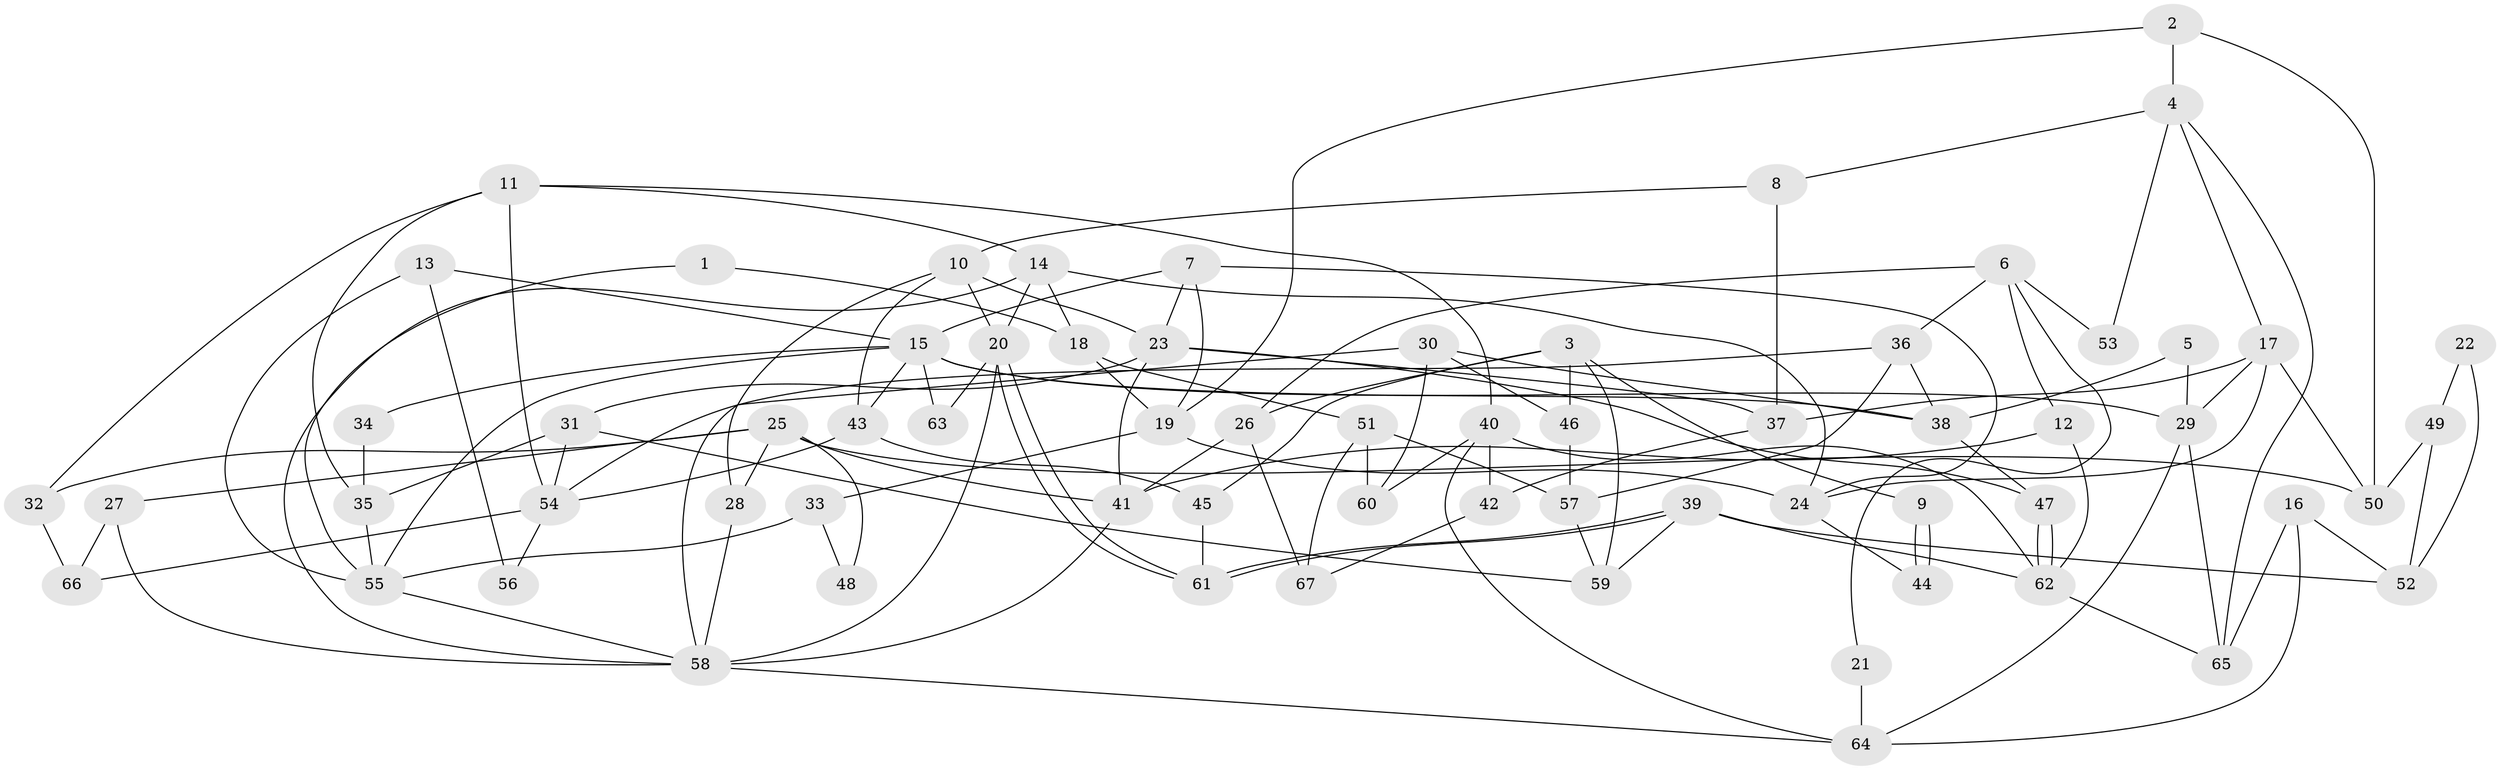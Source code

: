 // coarse degree distribution, {3: 0.10638297872340426, 8: 0.06382978723404255, 2: 0.1702127659574468, 4: 0.2978723404255319, 5: 0.2127659574468085, 6: 0.10638297872340426, 1: 0.02127659574468085, 10: 0.02127659574468085}
// Generated by graph-tools (version 1.1) at 2025/37/03/04/25 23:37:14]
// undirected, 67 vertices, 134 edges
graph export_dot {
  node [color=gray90,style=filled];
  1;
  2;
  3;
  4;
  5;
  6;
  7;
  8;
  9;
  10;
  11;
  12;
  13;
  14;
  15;
  16;
  17;
  18;
  19;
  20;
  21;
  22;
  23;
  24;
  25;
  26;
  27;
  28;
  29;
  30;
  31;
  32;
  33;
  34;
  35;
  36;
  37;
  38;
  39;
  40;
  41;
  42;
  43;
  44;
  45;
  46;
  47;
  48;
  49;
  50;
  51;
  52;
  53;
  54;
  55;
  56;
  57;
  58;
  59;
  60;
  61;
  62;
  63;
  64;
  65;
  66;
  67;
  1 -- 55;
  1 -- 18;
  2 -- 50;
  2 -- 4;
  2 -- 19;
  3 -- 59;
  3 -- 46;
  3 -- 9;
  3 -- 26;
  3 -- 45;
  4 -- 17;
  4 -- 65;
  4 -- 8;
  4 -- 53;
  5 -- 38;
  5 -- 29;
  6 -- 26;
  6 -- 36;
  6 -- 12;
  6 -- 21;
  6 -- 53;
  7 -- 24;
  7 -- 19;
  7 -- 15;
  7 -- 23;
  8 -- 10;
  8 -- 37;
  9 -- 44;
  9 -- 44;
  10 -- 28;
  10 -- 23;
  10 -- 20;
  10 -- 43;
  11 -- 14;
  11 -- 54;
  11 -- 32;
  11 -- 35;
  11 -- 40;
  12 -- 41;
  12 -- 62;
  13 -- 55;
  13 -- 15;
  13 -- 56;
  14 -- 20;
  14 -- 58;
  14 -- 18;
  14 -- 24;
  15 -- 43;
  15 -- 29;
  15 -- 34;
  15 -- 38;
  15 -- 55;
  15 -- 63;
  16 -- 65;
  16 -- 64;
  16 -- 52;
  17 -- 29;
  17 -- 37;
  17 -- 24;
  17 -- 50;
  18 -- 19;
  18 -- 51;
  19 -- 24;
  19 -- 33;
  20 -- 61;
  20 -- 61;
  20 -- 58;
  20 -- 63;
  21 -- 64;
  22 -- 49;
  22 -- 52;
  23 -- 37;
  23 -- 31;
  23 -- 41;
  23 -- 47;
  24 -- 44;
  25 -- 41;
  25 -- 32;
  25 -- 27;
  25 -- 28;
  25 -- 48;
  25 -- 50;
  26 -- 41;
  26 -- 67;
  27 -- 58;
  27 -- 66;
  28 -- 58;
  29 -- 64;
  29 -- 65;
  30 -- 60;
  30 -- 38;
  30 -- 46;
  30 -- 58;
  31 -- 35;
  31 -- 54;
  31 -- 59;
  32 -- 66;
  33 -- 55;
  33 -- 48;
  34 -- 35;
  35 -- 55;
  36 -- 54;
  36 -- 38;
  36 -- 57;
  37 -- 42;
  38 -- 47;
  39 -- 62;
  39 -- 61;
  39 -- 61;
  39 -- 52;
  39 -- 59;
  40 -- 62;
  40 -- 42;
  40 -- 60;
  40 -- 64;
  41 -- 58;
  42 -- 67;
  43 -- 45;
  43 -- 54;
  45 -- 61;
  46 -- 57;
  47 -- 62;
  47 -- 62;
  49 -- 50;
  49 -- 52;
  51 -- 57;
  51 -- 60;
  51 -- 67;
  54 -- 56;
  54 -- 66;
  55 -- 58;
  57 -- 59;
  58 -- 64;
  62 -- 65;
}
